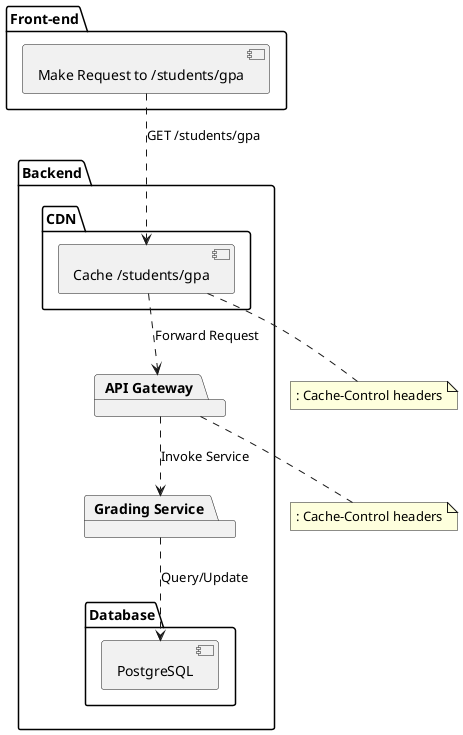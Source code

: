 @startuml

package "Front-end" {
  [Make Request to /students/gpa]
}

package "Backend" {

  package "CDN" {
    [Cache /students/gpa]
  }

  package "API Gateway" {
  }

  package "Grading Service" {
  }

  package "Database" {
    [PostgreSQL]
  }

}

[Make Request to /students/gpa] ..> [Cache /students/gpa] : GET /students/gpa
[Cache /students/gpa] ..> [API Gateway] : Forward Request
[API Gateway] ..> [Grading Service] : Invoke Service
[Grading Service] ..> [PostgreSQL] : Query/Update

note bottom of [Cache /students/gpa]
: Cache-Control headers
end note

note bottom of [API Gateway]
: Cache-Control headers
end note

@enduml

